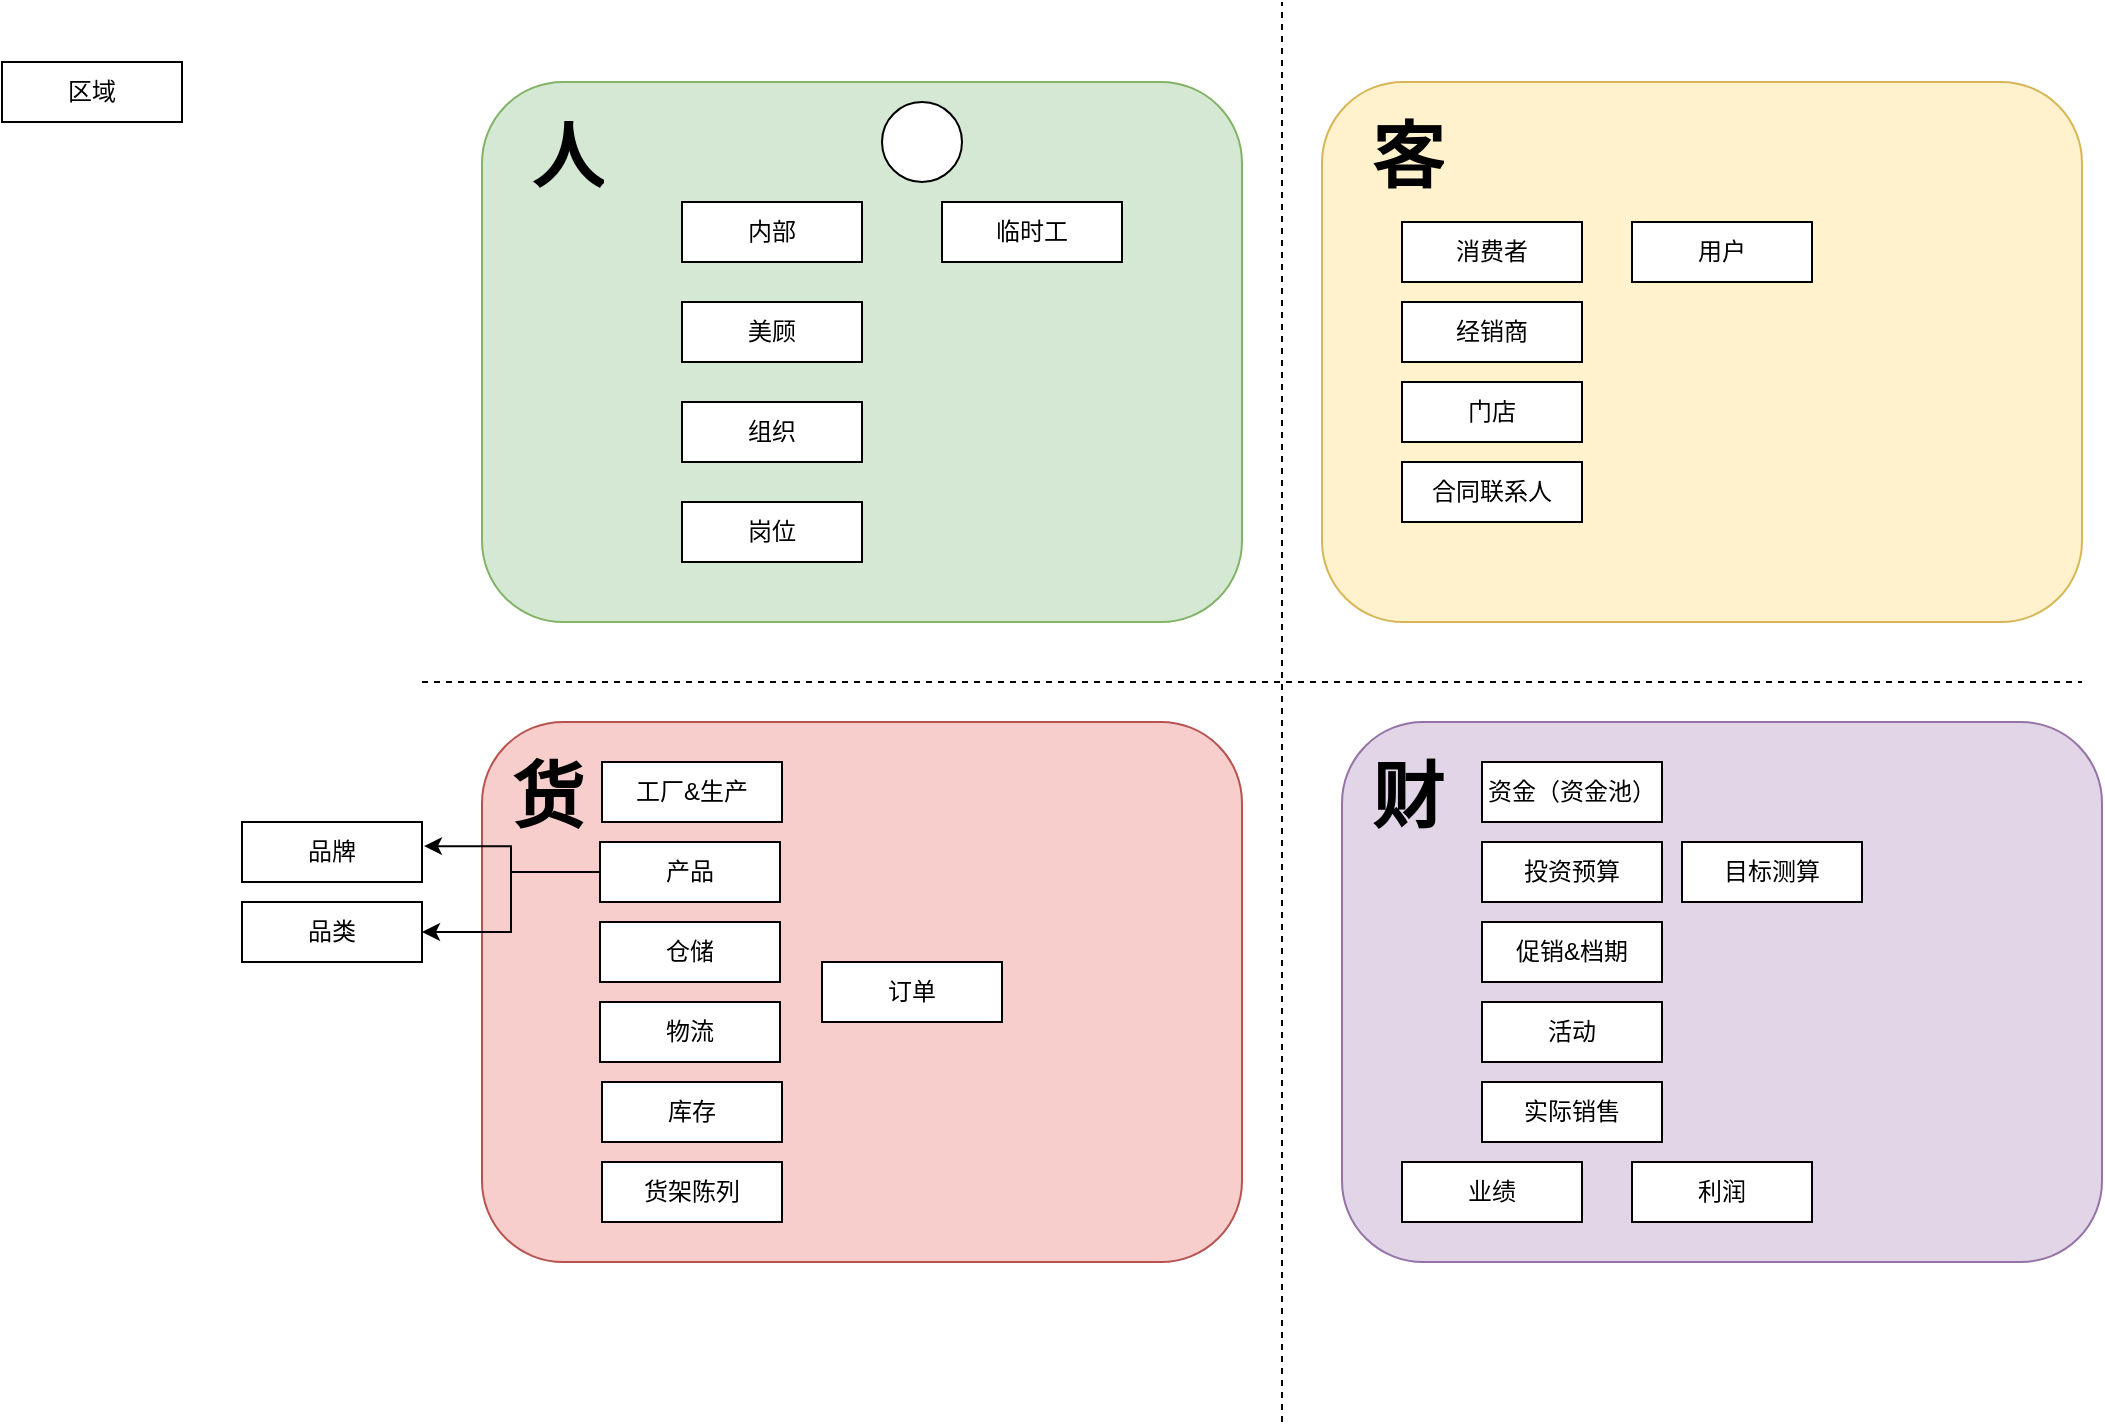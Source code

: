 <mxfile version="24.0.2" type="github">
  <diagram name="第 1 页" id="W91yN_0qiP5lytHFLgBo">
    <mxGraphModel dx="2062" dy="773" grid="1" gridSize="10" guides="1" tooltips="1" connect="1" arrows="1" fold="1" page="1" pageScale="1" pageWidth="827" pageHeight="1169" math="0" shadow="0">
      <root>
        <mxCell id="0" />
        <mxCell id="1" parent="0" />
        <mxCell id="Xpc1M87b5wQ-2dFtF_FQ-2" value="" style="endArrow=none;html=1;rounded=0;dashed=1;movable=0;resizable=0;rotatable=0;deletable=0;editable=0;locked=1;connectable=0;" edge="1" parent="1">
          <mxGeometry width="50" height="50" relative="1" as="geometry">
            <mxPoint x="410" y="900" as="sourcePoint" />
            <mxPoint x="410" y="190" as="targetPoint" />
          </mxGeometry>
        </mxCell>
        <mxCell id="Xpc1M87b5wQ-2dFtF_FQ-3" value="" style="rounded=1;whiteSpace=wrap;html=1;fillColor=#d5e8d4;strokeColor=#82b366;movable=0;resizable=0;rotatable=0;deletable=0;editable=0;locked=1;connectable=0;" vertex="1" parent="1">
          <mxGeometry x="10" y="230" width="380" height="270" as="geometry" />
        </mxCell>
        <mxCell id="Xpc1M87b5wQ-2dFtF_FQ-4" value="" style="rounded=1;whiteSpace=wrap;html=1;fillColor=#fff2cc;strokeColor=#d6b656;movable=0;resizable=0;rotatable=0;deletable=0;editable=0;locked=1;connectable=0;" vertex="1" parent="1">
          <mxGeometry x="430" y="230" width="380" height="270" as="geometry" />
        </mxCell>
        <mxCell id="Xpc1M87b5wQ-2dFtF_FQ-5" value="" style="endArrow=none;html=1;rounded=0;dashed=1;movable=0;resizable=0;rotatable=0;deletable=0;editable=0;locked=1;connectable=0;" edge="1" parent="1">
          <mxGeometry width="50" height="50" relative="1" as="geometry">
            <mxPoint x="-20" y="530" as="sourcePoint" />
            <mxPoint x="810" y="530" as="targetPoint" />
          </mxGeometry>
        </mxCell>
        <mxCell id="Xpc1M87b5wQ-2dFtF_FQ-6" value="" style="rounded=1;whiteSpace=wrap;html=1;fillColor=#f8cecc;strokeColor=#b85450;movable=0;resizable=0;rotatable=0;deletable=0;editable=0;locked=1;connectable=0;" vertex="1" parent="1">
          <mxGeometry x="10" y="550" width="380" height="270" as="geometry" />
        </mxCell>
        <mxCell id="Xpc1M87b5wQ-2dFtF_FQ-7" value="" style="rounded=1;whiteSpace=wrap;html=1;fillColor=#e1d5e7;strokeColor=#9673a6;movable=0;resizable=0;rotatable=0;deletable=0;editable=0;locked=1;connectable=0;" vertex="1" parent="1">
          <mxGeometry x="440" y="550" width="380" height="270" as="geometry" />
        </mxCell>
        <mxCell id="Xpc1M87b5wQ-2dFtF_FQ-8" value="内部" style="rounded=0;whiteSpace=wrap;html=1;" vertex="1" parent="1">
          <mxGeometry x="110" y="290" width="90" height="30" as="geometry" />
        </mxCell>
        <mxCell id="Xpc1M87b5wQ-2dFtF_FQ-9" value="美顾" style="rounded=0;whiteSpace=wrap;html=1;" vertex="1" parent="1">
          <mxGeometry x="110" y="340" width="90" height="30" as="geometry" />
        </mxCell>
        <mxCell id="Xpc1M87b5wQ-2dFtF_FQ-13" value="经销商" style="rounded=0;whiteSpace=wrap;html=1;" vertex="1" parent="1">
          <mxGeometry x="470" y="340" width="90" height="30" as="geometry" />
        </mxCell>
        <mxCell id="Xpc1M87b5wQ-2dFtF_FQ-14" value="&lt;h1&gt;&lt;font style=&quot;font-size: 36px;&quot;&gt;人&lt;/font&gt;&lt;/h1&gt;" style="text;html=1;spacing=5;spacingTop=-20;whiteSpace=wrap;overflow=hidden;rounded=0;movable=0;resizable=0;rotatable=0;deletable=0;editable=0;locked=1;connectable=0;" vertex="1" parent="1">
          <mxGeometry x="30" y="240" width="70" height="50" as="geometry" />
        </mxCell>
        <mxCell id="Xpc1M87b5wQ-2dFtF_FQ-15" value="&lt;h1&gt;&lt;font style=&quot;font-size: 36px;&quot;&gt;客&lt;/font&gt;&lt;/h1&gt;" style="text;html=1;spacing=5;spacingTop=-20;whiteSpace=wrap;overflow=hidden;rounded=0;movable=0;resizable=0;rotatable=0;deletable=0;editable=0;locked=1;connectable=0;" vertex="1" parent="1">
          <mxGeometry x="450" y="240" width="70" height="50" as="geometry" />
        </mxCell>
        <mxCell id="Xpc1M87b5wQ-2dFtF_FQ-16" value="&lt;h1&gt;&lt;font style=&quot;font-size: 36px;&quot;&gt;货&lt;/font&gt;&lt;/h1&gt;" style="text;html=1;spacing=5;spacingTop=-20;whiteSpace=wrap;overflow=hidden;rounded=0;movable=0;resizable=0;rotatable=0;deletable=0;editable=0;locked=1;connectable=0;" vertex="1" parent="1">
          <mxGeometry x="20" y="560" width="70" height="50" as="geometry" />
        </mxCell>
        <mxCell id="Xpc1M87b5wQ-2dFtF_FQ-17" value="&lt;h1&gt;&lt;font style=&quot;font-size: 36px;&quot;&gt;财&lt;/font&gt;&lt;/h1&gt;" style="text;html=1;spacing=5;spacingTop=-20;whiteSpace=wrap;overflow=hidden;rounded=0;movable=0;resizable=0;rotatable=0;deletable=0;editable=0;locked=1;connectable=0;" vertex="1" parent="1">
          <mxGeometry x="450" y="560" width="70" height="50" as="geometry" />
        </mxCell>
        <mxCell id="Xpc1M87b5wQ-2dFtF_FQ-18" value="消费者" style="rounded=0;whiteSpace=wrap;html=1;" vertex="1" parent="1">
          <mxGeometry x="470" y="300" width="90" height="30" as="geometry" />
        </mxCell>
        <mxCell id="Xpc1M87b5wQ-2dFtF_FQ-19" value="门店" style="rounded=0;whiteSpace=wrap;html=1;" vertex="1" parent="1">
          <mxGeometry x="470" y="380" width="90" height="30" as="geometry" />
        </mxCell>
        <mxCell id="Xpc1M87b5wQ-2dFtF_FQ-21" value="组织" style="rounded=0;whiteSpace=wrap;html=1;" vertex="1" parent="1">
          <mxGeometry x="110" y="390" width="90" height="30" as="geometry" />
        </mxCell>
        <mxCell id="Xpc1M87b5wQ-2dFtF_FQ-23" value="临时工" style="rounded=0;whiteSpace=wrap;html=1;" vertex="1" parent="1">
          <mxGeometry x="240" y="290" width="90" height="30" as="geometry" />
        </mxCell>
        <mxCell id="Xpc1M87b5wQ-2dFtF_FQ-50" style="edgeStyle=orthogonalEdgeStyle;rounded=0;orthogonalLoop=1;jettySize=auto;html=1;exitX=0;exitY=0.5;exitDx=0;exitDy=0;entryX=1;entryY=0.5;entryDx=0;entryDy=0;" edge="1" parent="1" source="Xpc1M87b5wQ-2dFtF_FQ-27" target="Xpc1M87b5wQ-2dFtF_FQ-29">
          <mxGeometry relative="1" as="geometry" />
        </mxCell>
        <mxCell id="Xpc1M87b5wQ-2dFtF_FQ-27" value="产品" style="rounded=0;whiteSpace=wrap;html=1;" vertex="1" parent="1">
          <mxGeometry x="69" y="610" width="90" height="30" as="geometry" />
        </mxCell>
        <mxCell id="Xpc1M87b5wQ-2dFtF_FQ-28" value="品牌" style="rounded=0;whiteSpace=wrap;html=1;" vertex="1" parent="1">
          <mxGeometry x="-110" y="600" width="90" height="30" as="geometry" />
        </mxCell>
        <mxCell id="Xpc1M87b5wQ-2dFtF_FQ-29" value="品类" style="rounded=0;whiteSpace=wrap;html=1;" vertex="1" parent="1">
          <mxGeometry x="-110" y="640" width="90" height="30" as="geometry" />
        </mxCell>
        <mxCell id="Xpc1M87b5wQ-2dFtF_FQ-30" value="货架陈列" style="rounded=0;whiteSpace=wrap;html=1;" vertex="1" parent="1">
          <mxGeometry x="70" y="770" width="90" height="30" as="geometry" />
        </mxCell>
        <mxCell id="Xpc1M87b5wQ-2dFtF_FQ-31" value="物流" style="rounded=0;whiteSpace=wrap;html=1;" vertex="1" parent="1">
          <mxGeometry x="69" y="690" width="90" height="30" as="geometry" />
        </mxCell>
        <mxCell id="Xpc1M87b5wQ-2dFtF_FQ-32" value="库存" style="rounded=0;whiteSpace=wrap;html=1;" vertex="1" parent="1">
          <mxGeometry x="70" y="730" width="90" height="30" as="geometry" />
        </mxCell>
        <mxCell id="Xpc1M87b5wQ-2dFtF_FQ-33" value="仓储" style="rounded=0;whiteSpace=wrap;html=1;" vertex="1" parent="1">
          <mxGeometry x="69" y="650" width="90" height="30" as="geometry" />
        </mxCell>
        <mxCell id="Xpc1M87b5wQ-2dFtF_FQ-35" value="资金（资金池）" style="rounded=0;whiteSpace=wrap;html=1;" vertex="1" parent="1">
          <mxGeometry x="510" y="570" width="90" height="30" as="geometry" />
        </mxCell>
        <mxCell id="Xpc1M87b5wQ-2dFtF_FQ-36" value="投资预算" style="rounded=0;whiteSpace=wrap;html=1;" vertex="1" parent="1">
          <mxGeometry x="510" y="610" width="90" height="30" as="geometry" />
        </mxCell>
        <mxCell id="Xpc1M87b5wQ-2dFtF_FQ-39" value="促销&amp;amp;档期" style="rounded=0;whiteSpace=wrap;html=1;" vertex="1" parent="1">
          <mxGeometry x="510" y="650" width="90" height="30" as="geometry" />
        </mxCell>
        <mxCell id="Xpc1M87b5wQ-2dFtF_FQ-40" value="工厂&amp;amp;生产" style="rounded=0;whiteSpace=wrap;html=1;" vertex="1" parent="1">
          <mxGeometry x="70" y="570" width="90" height="30" as="geometry" />
        </mxCell>
        <mxCell id="Xpc1M87b5wQ-2dFtF_FQ-41" value="订单" style="rounded=0;whiteSpace=wrap;html=1;" vertex="1" parent="1">
          <mxGeometry x="180" y="670" width="90" height="30" as="geometry" />
        </mxCell>
        <mxCell id="Xpc1M87b5wQ-2dFtF_FQ-46" value="业绩" style="rounded=0;whiteSpace=wrap;html=1;" vertex="1" parent="1">
          <mxGeometry x="470" y="770" width="90" height="30" as="geometry" />
        </mxCell>
        <mxCell id="Xpc1M87b5wQ-2dFtF_FQ-48" value="实际销售" style="rounded=0;whiteSpace=wrap;html=1;" vertex="1" parent="1">
          <mxGeometry x="510" y="730" width="90" height="30" as="geometry" />
        </mxCell>
        <mxCell id="Xpc1M87b5wQ-2dFtF_FQ-49" style="edgeStyle=orthogonalEdgeStyle;rounded=0;orthogonalLoop=1;jettySize=auto;html=1;exitX=0;exitY=0.5;exitDx=0;exitDy=0;entryX=1.011;entryY=0.402;entryDx=0;entryDy=0;entryPerimeter=0;" edge="1" parent="1" source="Xpc1M87b5wQ-2dFtF_FQ-27" target="Xpc1M87b5wQ-2dFtF_FQ-28">
          <mxGeometry relative="1" as="geometry" />
        </mxCell>
        <mxCell id="Xpc1M87b5wQ-2dFtF_FQ-51" value="合同联系人" style="rounded=0;whiteSpace=wrap;html=1;" vertex="1" parent="1">
          <mxGeometry x="470" y="420" width="90" height="30" as="geometry" />
        </mxCell>
        <mxCell id="Xpc1M87b5wQ-2dFtF_FQ-52" value="" style="ellipse;whiteSpace=wrap;html=1;aspect=fixed;" vertex="1" parent="1">
          <mxGeometry x="210" y="240" width="40" height="40" as="geometry" />
        </mxCell>
        <mxCell id="Xpc1M87b5wQ-2dFtF_FQ-59" value="区域" style="rounded=0;whiteSpace=wrap;html=1;" vertex="1" parent="1">
          <mxGeometry x="-230" y="220" width="90" height="30" as="geometry" />
        </mxCell>
        <mxCell id="Xpc1M87b5wQ-2dFtF_FQ-60" value="活动" style="rounded=0;whiteSpace=wrap;html=1;" vertex="1" parent="1">
          <mxGeometry x="510" y="690" width="90" height="30" as="geometry" />
        </mxCell>
        <mxCell id="Xpc1M87b5wQ-2dFtF_FQ-61" value="利润" style="rounded=0;whiteSpace=wrap;html=1;" vertex="1" parent="1">
          <mxGeometry x="585" y="770" width="90" height="30" as="geometry" />
        </mxCell>
        <mxCell id="Xpc1M87b5wQ-2dFtF_FQ-62" value="用户" style="rounded=0;whiteSpace=wrap;html=1;" vertex="1" parent="1">
          <mxGeometry x="585" y="300" width="90" height="30" as="geometry" />
        </mxCell>
        <mxCell id="Xpc1M87b5wQ-2dFtF_FQ-63" value="目标测算" style="rounded=0;whiteSpace=wrap;html=1;" vertex="1" parent="1">
          <mxGeometry x="610" y="610" width="90" height="30" as="geometry" />
        </mxCell>
        <mxCell id="Xpc1M87b5wQ-2dFtF_FQ-65" value="岗位" style="rounded=0;whiteSpace=wrap;html=1;" vertex="1" parent="1">
          <mxGeometry x="110" y="440" width="90" height="30" as="geometry" />
        </mxCell>
      </root>
    </mxGraphModel>
  </diagram>
</mxfile>
